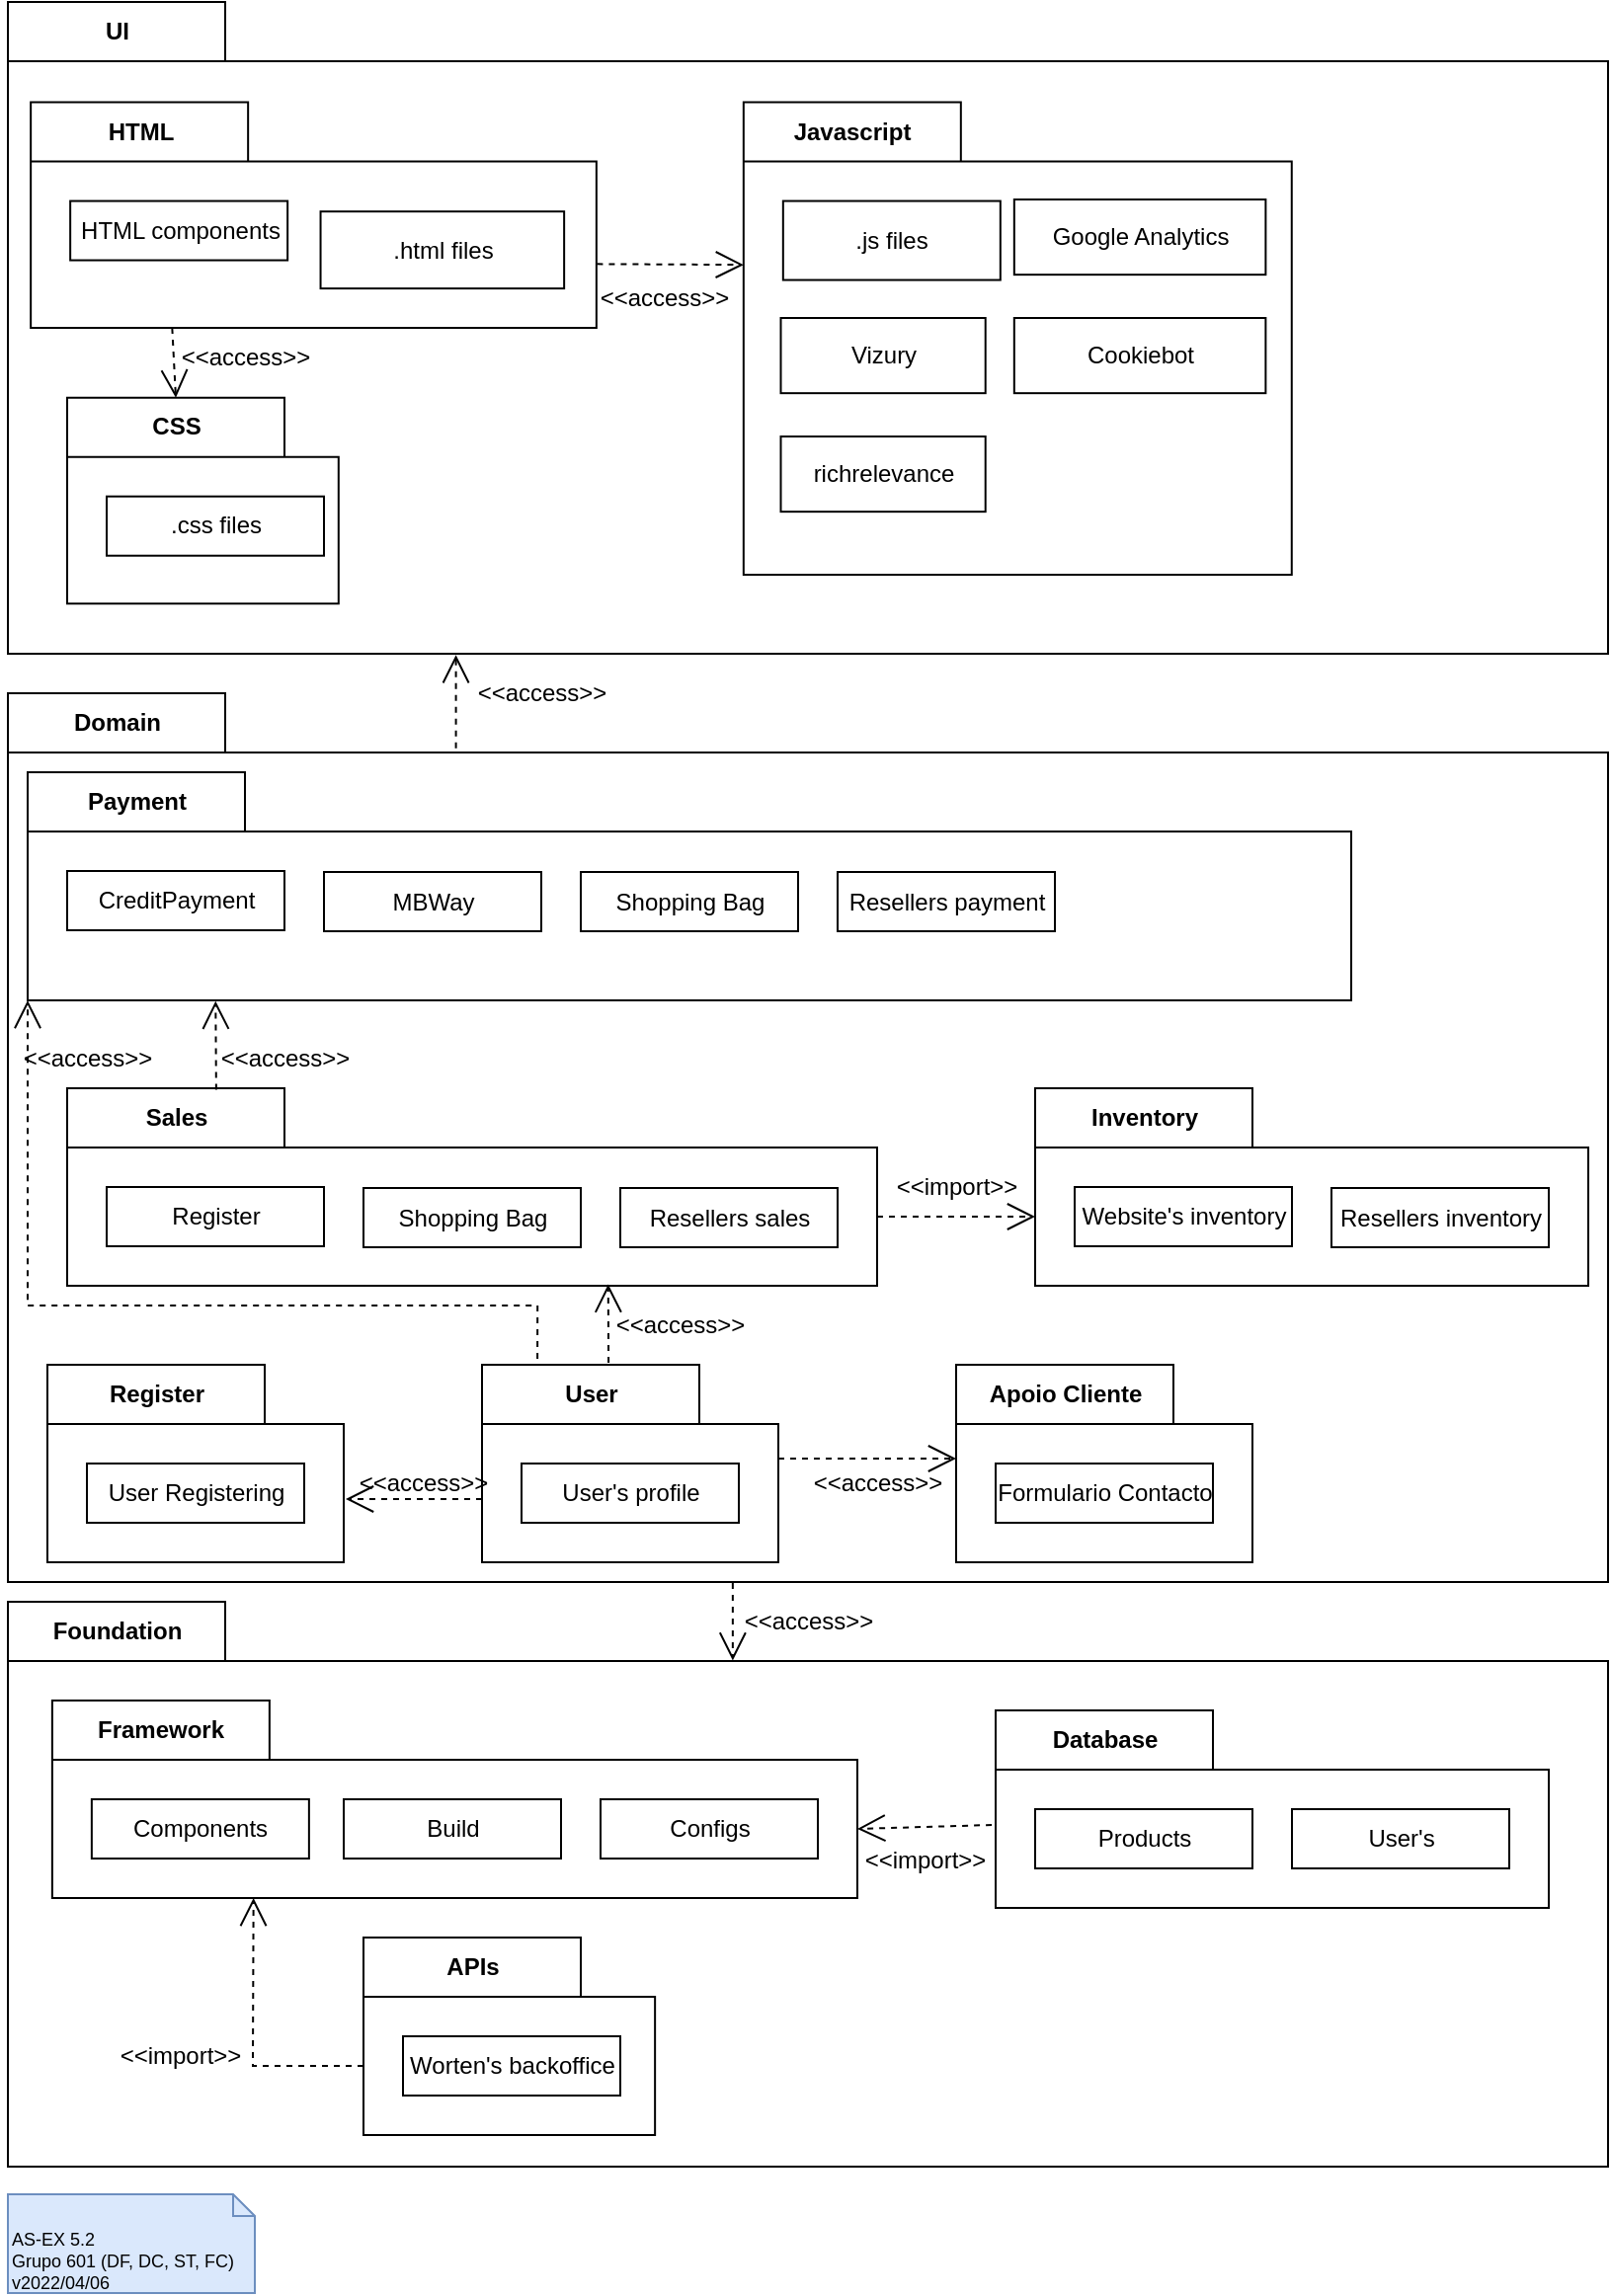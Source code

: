 <mxfile version="17.4.0" type="github" pages="3">
  <diagram id="y7Oyy0R1epnRKq8hhLL_" name="5.2">
    <mxGraphModel dx="1086" dy="1052" grid="1" gridSize="10" guides="1" tooltips="1" connect="1" arrows="1" fold="1" page="1" pageScale="1" pageWidth="827" pageHeight="1169" math="0" shadow="0">
      <root>
        <mxCell id="G1Z_-ongL-24nBXb7pVu-0" />
        <mxCell id="G1Z_-ongL-24nBXb7pVu-1" parent="G1Z_-ongL-24nBXb7pVu-0" />
        <mxCell id="12e7NdKhYUR4pJln6kyr-0" value="AS-EX 5.2&lt;br&gt;Grupo 601 (DF, DC, ST, FC)&lt;br&gt;v2022/04/06" style="shape=note2;boundedLbl=1;whiteSpace=wrap;html=1;size=11;verticalAlign=top;align=left;fontSize=9;fillColor=#dae8fc;strokeColor=#6c8ebf;" parent="G1Z_-ongL-24nBXb7pVu-1" vertex="1">
          <mxGeometry x="10" y="1240" width="125" height="50" as="geometry" />
        </mxCell>
        <mxCell id="12e7NdKhYUR4pJln6kyr-1" value="UI" style="shape=folder;fontStyle=1;tabWidth=110;tabHeight=30;tabPosition=left;html=1;boundedLbl=1;labelInHeader=1;container=1;collapsible=0;" parent="G1Z_-ongL-24nBXb7pVu-1" vertex="1">
          <mxGeometry x="10" y="130" width="810" height="330" as="geometry" />
        </mxCell>
        <mxCell id="12e7NdKhYUR4pJln6kyr-2" value="" style="html=1;strokeColor=none;resizeWidth=1;resizeHeight=1;fillColor=none;part=1;connectable=0;allowArrows=0;deletable=0;" parent="12e7NdKhYUR4pJln6kyr-1" vertex="1">
          <mxGeometry width="762.907" height="231" relative="1" as="geometry">
            <mxPoint y="30" as="offset" />
          </mxGeometry>
        </mxCell>
        <mxCell id="12e7NdKhYUR4pJln6kyr-3" value="HTML" style="shape=folder;fontStyle=1;tabWidth=110;tabHeight=30;tabPosition=left;html=1;boundedLbl=1;labelInHeader=1;container=1;collapsible=0;recursiveResize=0;" parent="12e7NdKhYUR4pJln6kyr-1" vertex="1">
          <mxGeometry x="11.573" y="50.773" width="286.358" height="114.227" as="geometry" />
        </mxCell>
        <mxCell id="12e7NdKhYUR4pJln6kyr-4" value="HTML components" style="html=1;" parent="12e7NdKhYUR4pJln6kyr-3" vertex="1">
          <mxGeometry width="110" height="30" relative="1" as="geometry">
            <mxPoint x="20" y="50" as="offset" />
          </mxGeometry>
        </mxCell>
        <mxCell id="12e7NdKhYUR4pJln6kyr-5" value=".html files" style="html=1;" parent="12e7NdKhYUR4pJln6kyr-3" vertex="1">
          <mxGeometry x="146.703" y="55.31" width="123.297" height="38.975" as="geometry" />
        </mxCell>
        <mxCell id="12e7NdKhYUR4pJln6kyr-6" value="CSS" style="shape=folder;fontStyle=1;tabWidth=110;tabHeight=30;tabPosition=left;html=1;boundedLbl=1;labelInHeader=1;container=1;collapsible=0;recursiveResize=0;" parent="12e7NdKhYUR4pJln6kyr-1" vertex="1">
          <mxGeometry x="30.003" y="200.357" width="137.393" height="104.256" as="geometry" />
        </mxCell>
        <mxCell id="12e7NdKhYUR4pJln6kyr-7" value=".css files" style="html=1;" parent="12e7NdKhYUR4pJln6kyr-6" vertex="1">
          <mxGeometry width="110" height="30" relative="1" as="geometry">
            <mxPoint x="20" y="50" as="offset" />
          </mxGeometry>
        </mxCell>
        <mxCell id="12e7NdKhYUR4pJln6kyr-8" value="Javascript" style="shape=folder;fontStyle=1;tabWidth=110;tabHeight=30;tabPosition=left;html=1;boundedLbl=1;labelInHeader=1;container=1;collapsible=0;recursiveResize=0;" parent="12e7NdKhYUR4pJln6kyr-1" vertex="1">
          <mxGeometry x="372.412" y="50.77" width="277.472" height="239.23" as="geometry" />
        </mxCell>
        <mxCell id="12e7NdKhYUR4pJln6kyr-9" value=".js files" style="html=1;" parent="12e7NdKhYUR4pJln6kyr-8" vertex="1">
          <mxGeometry width="110" height="40" relative="1" as="geometry">
            <mxPoint x="20" y="50" as="offset" />
          </mxGeometry>
        </mxCell>
        <mxCell id="12e7NdKhYUR4pJln6kyr-10" value="Google Analytics" style="html=1;" parent="12e7NdKhYUR4pJln6kyr-8" vertex="1">
          <mxGeometry x="136.996" y="49.232" width="127.286" height="38.077" as="geometry" />
        </mxCell>
        <mxCell id="12e7NdKhYUR4pJln6kyr-11" value="Cookiebot" style="html=1;" parent="12e7NdKhYUR4pJln6kyr-8" vertex="1">
          <mxGeometry x="136.994" y="109.233" width="127.286" height="38.077" as="geometry" />
        </mxCell>
        <mxCell id="12e7NdKhYUR4pJln6kyr-12" value="Vizury" style="html=1;" parent="12e7NdKhYUR4pJln6kyr-8" vertex="1">
          <mxGeometry x="18.837" y="109.23" width="103.605" height="38.08" as="geometry" />
        </mxCell>
        <mxCell id="12e7NdKhYUR4pJln6kyr-13" value="richrelevance" style="html=1;" parent="12e7NdKhYUR4pJln6kyr-8" vertex="1">
          <mxGeometry x="18.837" y="169.23" width="103.605" height="38.08" as="geometry" />
        </mxCell>
        <mxCell id="VgXWC7-pdj9S57fAyUjt-25" value="" style="endArrow=open;endSize=12;dashed=1;html=1;rounded=0;entryX=0;entryY=0;entryDx=0;entryDy=82.308;entryPerimeter=0;exitX=1.001;exitY=0.717;exitDx=0;exitDy=0;exitPerimeter=0;" parent="12e7NdKhYUR4pJln6kyr-1" source="12e7NdKhYUR4pJln6kyr-3" target="12e7NdKhYUR4pJln6kyr-8" edge="1">
          <mxGeometry width="160" relative="1" as="geometry">
            <mxPoint x="371.483" y="155.385" as="sourcePoint" />
            <mxPoint x="297" y="122.886" as="targetPoint" />
          </mxGeometry>
        </mxCell>
        <mxCell id="VgXWC7-pdj9S57fAyUjt-27" value="" style="endArrow=open;endSize=12;dashed=1;html=1;rounded=0;entryX=0;entryY=0;entryDx=55;entryDy=0;entryPerimeter=0;exitX=0.25;exitY=1;exitDx=0;exitDy=0;exitPerimeter=0;" parent="12e7NdKhYUR4pJln6kyr-1" source="12e7NdKhYUR4pJln6kyr-3" target="12e7NdKhYUR4pJln6kyr-6" edge="1">
          <mxGeometry width="160" relative="1" as="geometry">
            <mxPoint x="65.172" y="165" as="sourcePoint" />
            <mxPoint x="306.31" y="132.886" as="targetPoint" />
          </mxGeometry>
        </mxCell>
        <mxCell id="VgXWC7-pdj9S57fAyUjt-28" value="&amp;lt;&amp;lt;access&amp;gt;&amp;gt;" style="text;html=1;resizable=0;autosize=1;align=center;verticalAlign=middle;points=[];fillColor=none;strokeColor=none;rounded=0;" parent="12e7NdKhYUR4pJln6kyr-1" vertex="1">
          <mxGeometry x="292.411" y="140" width="80" height="20" as="geometry" />
        </mxCell>
        <mxCell id="VgXWC7-pdj9S57fAyUjt-29" value="&amp;lt;&amp;lt;access&amp;gt;&amp;gt;" style="text;html=1;resizable=0;autosize=1;align=center;verticalAlign=middle;points=[];fillColor=none;strokeColor=none;rounded=0;" parent="12e7NdKhYUR4pJln6kyr-1" vertex="1">
          <mxGeometry x="80.004" y="170" width="80" height="20" as="geometry" />
        </mxCell>
        <mxCell id="AoEv4_yFB3kPbLFw0zP2-10" value="Foundation" style="shape=folder;fontStyle=1;tabWidth=110;tabHeight=30;tabPosition=left;html=1;boundedLbl=1;labelInHeader=1;container=1;collapsible=0;recursiveResize=0;" parent="G1Z_-ongL-24nBXb7pVu-1" vertex="1">
          <mxGeometry x="10" y="940" width="810" height="286" as="geometry" />
        </mxCell>
        <mxCell id="AoEv4_yFB3kPbLFw0zP2-11" value="Framework" style="shape=folder;fontStyle=1;tabWidth=110;tabHeight=30;tabPosition=left;html=1;boundedLbl=1;labelInHeader=1;container=1;collapsible=0;recursiveResize=0;" parent="AoEv4_yFB3kPbLFw0zP2-10" vertex="1">
          <mxGeometry x="22.43" y="50" width="407.57" height="100" as="geometry" />
        </mxCell>
        <mxCell id="AoEv4_yFB3kPbLFw0zP2-12" value="Components" style="html=1;" parent="AoEv4_yFB3kPbLFw0zP2-11" vertex="1">
          <mxGeometry width="110" height="30" relative="1" as="geometry">
            <mxPoint x="20" y="50" as="offset" />
          </mxGeometry>
        </mxCell>
        <mxCell id="AoEv4_yFB3kPbLFw0zP2-13" value="Build" style="html=1;" parent="AoEv4_yFB3kPbLFw0zP2-11" vertex="1">
          <mxGeometry x="147.57" y="50" width="110" height="30" as="geometry" />
        </mxCell>
        <mxCell id="AoEv4_yFB3kPbLFw0zP2-14" value="Configs" style="html=1;" parent="AoEv4_yFB3kPbLFw0zP2-11" vertex="1">
          <mxGeometry x="277.57" y="50" width="110" height="30" as="geometry" />
        </mxCell>
        <mxCell id="AoEv4_yFB3kPbLFw0zP2-15" value="Database" style="shape=folder;fontStyle=1;tabWidth=110;tabHeight=30;tabPosition=left;html=1;boundedLbl=1;labelInHeader=1;container=1;collapsible=0;recursiveResize=0;" parent="AoEv4_yFB3kPbLFw0zP2-10" vertex="1">
          <mxGeometry x="500" y="55" width="280" height="100" as="geometry" />
        </mxCell>
        <mxCell id="AoEv4_yFB3kPbLFw0zP2-16" value="Products" style="html=1;" parent="AoEv4_yFB3kPbLFw0zP2-15" vertex="1">
          <mxGeometry width="110" height="30" relative="1" as="geometry">
            <mxPoint x="20" y="50" as="offset" />
          </mxGeometry>
        </mxCell>
        <mxCell id="AoEv4_yFB3kPbLFw0zP2-17" value="User&#39;s" style="html=1;" parent="AoEv4_yFB3kPbLFw0zP2-15" vertex="1">
          <mxGeometry x="150" y="50" width="110" height="30" as="geometry" />
        </mxCell>
        <mxCell id="AoEv4_yFB3kPbLFw0zP2-18" value="APIs" style="shape=folder;fontStyle=1;tabWidth=110;tabHeight=30;tabPosition=left;html=1;boundedLbl=1;labelInHeader=1;container=1;collapsible=0;recursiveResize=0;" parent="AoEv4_yFB3kPbLFw0zP2-10" vertex="1">
          <mxGeometry x="180" y="170" width="147.57" height="100" as="geometry" />
        </mxCell>
        <mxCell id="AoEv4_yFB3kPbLFw0zP2-19" value="Worten&#39;s backoffice" style="html=1;" parent="AoEv4_yFB3kPbLFw0zP2-18" vertex="1">
          <mxGeometry width="110" height="30" relative="1" as="geometry">
            <mxPoint x="20" y="50" as="offset" />
          </mxGeometry>
        </mxCell>
        <mxCell id="VgXWC7-pdj9S57fAyUjt-48" value="" style="endArrow=open;endSize=12;dashed=1;html=1;rounded=0;entryX=0;entryY=0;entryDx=407.57;entryDy=65;entryPerimeter=0;exitX=-0.007;exitY=0.58;exitDx=0;exitDy=0;exitPerimeter=0;" parent="AoEv4_yFB3kPbLFw0zP2-10" source="AoEv4_yFB3kPbLFw0zP2-15" target="AoEv4_yFB3kPbLFw0zP2-11" edge="1">
          <mxGeometry width="160" relative="1" as="geometry">
            <mxPoint x="490" y="115" as="sourcePoint" />
            <mxPoint x="438.799" y="177.17" as="targetPoint" />
          </mxGeometry>
        </mxCell>
        <mxCell id="VgXWC7-pdj9S57fAyUjt-49" value="&amp;lt;&amp;lt;import&amp;gt;&amp;gt;" style="text;html=1;resizable=0;autosize=1;align=center;verticalAlign=middle;points=[];fillColor=none;strokeColor=none;rounded=0;" parent="AoEv4_yFB3kPbLFw0zP2-10" vertex="1">
          <mxGeometry x="424" y="121" width="80" height="20" as="geometry" />
        </mxCell>
        <mxCell id="VgXWC7-pdj9S57fAyUjt-51" value="" style="endArrow=open;endSize=12;dashed=1;html=1;rounded=0;entryX=0.25;entryY=1;entryDx=0;entryDy=0;entryPerimeter=0;exitX=0;exitY=0;exitDx=0;exitDy=65;exitPerimeter=0;" parent="AoEv4_yFB3kPbLFw0zP2-10" source="AoEv4_yFB3kPbLFw0zP2-18" target="AoEv4_yFB3kPbLFw0zP2-11" edge="1">
          <mxGeometry width="160" relative="1" as="geometry">
            <mxPoint x="270" y="350" as="sourcePoint" />
            <mxPoint x="271.31" y="436.19" as="targetPoint" />
            <Array as="points">
              <mxPoint x="124" y="235" />
            </Array>
          </mxGeometry>
        </mxCell>
        <mxCell id="VgXWC7-pdj9S57fAyUjt-50" value="&amp;lt;&amp;lt;import&amp;gt;&amp;gt;" style="text;html=1;resizable=0;autosize=1;align=center;verticalAlign=middle;points=[];fillColor=none;strokeColor=none;rounded=0;" parent="AoEv4_yFB3kPbLFw0zP2-10" vertex="1">
          <mxGeometry x="47" y="220" width="80" height="20" as="geometry" />
        </mxCell>
        <mxCell id="VgXWC7-pdj9S57fAyUjt-0" value="Domain" style="shape=folder;fontStyle=1;tabWidth=110;tabHeight=30;tabPosition=left;html=1;boundedLbl=1;labelInHeader=1;container=1;collapsible=0;recursiveResize=0;" parent="G1Z_-ongL-24nBXb7pVu-1" vertex="1">
          <mxGeometry x="10" y="480" width="810" height="450" as="geometry" />
        </mxCell>
        <mxCell id="VgXWC7-pdj9S57fAyUjt-5" value="Payment" style="shape=folder;fontStyle=1;tabWidth=110;tabHeight=30;tabPosition=left;html=1;boundedLbl=1;labelInHeader=1;container=1;collapsible=0;recursiveResize=0;" parent="VgXWC7-pdj9S57fAyUjt-0" vertex="1">
          <mxGeometry x="10" y="40" width="670" height="115.5" as="geometry" />
        </mxCell>
        <mxCell id="VgXWC7-pdj9S57fAyUjt-6" value="CreditPayment" style="html=1;" parent="VgXWC7-pdj9S57fAyUjt-5" vertex="1">
          <mxGeometry width="110" height="30" relative="1" as="geometry">
            <mxPoint x="20" y="50" as="offset" />
          </mxGeometry>
        </mxCell>
        <mxCell id="VgXWC7-pdj9S57fAyUjt-7" value="MBWay" style="html=1;" parent="VgXWC7-pdj9S57fAyUjt-5" vertex="1">
          <mxGeometry x="150" y="50.5" width="110" height="30" as="geometry" />
        </mxCell>
        <mxCell id="VgXWC7-pdj9S57fAyUjt-8" value="Shopping Bag" style="html=1;" parent="VgXWC7-pdj9S57fAyUjt-5" vertex="1">
          <mxGeometry x="280" y="50.5" width="110" height="30" as="geometry" />
        </mxCell>
        <mxCell id="VgXWC7-pdj9S57fAyUjt-9" value="Resellers payment" style="html=1;" parent="VgXWC7-pdj9S57fAyUjt-5" vertex="1">
          <mxGeometry x="410" y="50.5" width="110" height="30" as="geometry" />
        </mxCell>
        <mxCell id="VgXWC7-pdj9S57fAyUjt-10" value="Inventory" style="shape=folder;fontStyle=1;tabWidth=110;tabHeight=30;tabPosition=left;html=1;boundedLbl=1;labelInHeader=1;container=1;collapsible=0;recursiveResize=0;" parent="VgXWC7-pdj9S57fAyUjt-0" vertex="1">
          <mxGeometry x="520" y="200" width="280" height="100" as="geometry" />
        </mxCell>
        <mxCell id="VgXWC7-pdj9S57fAyUjt-11" value="Website&#39;s inventory" style="html=1;" parent="VgXWC7-pdj9S57fAyUjt-10" vertex="1">
          <mxGeometry width="110" height="30" relative="1" as="geometry">
            <mxPoint x="20" y="50" as="offset" />
          </mxGeometry>
        </mxCell>
        <mxCell id="VgXWC7-pdj9S57fAyUjt-12" value="Resellers inventory" style="html=1;" parent="VgXWC7-pdj9S57fAyUjt-10" vertex="1">
          <mxGeometry x="150" y="50.5" width="110" height="30" as="geometry" />
        </mxCell>
        <mxCell id="VgXWC7-pdj9S57fAyUjt-13" value="Register" style="shape=folder;fontStyle=1;tabWidth=110;tabHeight=30;tabPosition=left;html=1;boundedLbl=1;labelInHeader=1;container=1;collapsible=0;recursiveResize=0;" parent="VgXWC7-pdj9S57fAyUjt-0" vertex="1">
          <mxGeometry x="20" y="340" width="150" height="100" as="geometry" />
        </mxCell>
        <mxCell id="VgXWC7-pdj9S57fAyUjt-14" value="User Registering" style="html=1;" parent="VgXWC7-pdj9S57fAyUjt-13" vertex="1">
          <mxGeometry width="110" height="30" relative="1" as="geometry">
            <mxPoint x="20" y="50" as="offset" />
          </mxGeometry>
        </mxCell>
        <mxCell id="VgXWC7-pdj9S57fAyUjt-15" value="User" style="shape=folder;fontStyle=1;tabWidth=110;tabHeight=30;tabPosition=left;html=1;boundedLbl=1;labelInHeader=1;container=1;collapsible=0;recursiveResize=0;" parent="VgXWC7-pdj9S57fAyUjt-0" vertex="1">
          <mxGeometry x="240" y="340" width="150" height="100" as="geometry" />
        </mxCell>
        <mxCell id="VgXWC7-pdj9S57fAyUjt-16" value="User&#39;s profile" style="html=1;" parent="VgXWC7-pdj9S57fAyUjt-15" vertex="1">
          <mxGeometry width="110" height="30" relative="1" as="geometry">
            <mxPoint x="20" y="50" as="offset" />
          </mxGeometry>
        </mxCell>
        <mxCell id="VgXWC7-pdj9S57fAyUjt-17" value="Apoio Cliente" style="shape=folder;fontStyle=1;tabWidth=110;tabHeight=30;tabPosition=left;html=1;boundedLbl=1;labelInHeader=1;container=1;collapsible=0;recursiveResize=0;" parent="VgXWC7-pdj9S57fAyUjt-0" vertex="1">
          <mxGeometry x="480" y="340" width="150" height="100" as="geometry" />
        </mxCell>
        <mxCell id="VgXWC7-pdj9S57fAyUjt-18" value="Formulario Contacto" style="html=1;" parent="VgXWC7-pdj9S57fAyUjt-17" vertex="1">
          <mxGeometry width="110" height="30" relative="1" as="geometry">
            <mxPoint x="20" y="50" as="offset" />
          </mxGeometry>
        </mxCell>
        <mxCell id="VgXWC7-pdj9S57fAyUjt-1" value="Sales" style="shape=folder;fontStyle=1;tabWidth=110;tabHeight=30;tabPosition=left;html=1;boundedLbl=1;labelInHeader=1;container=1;collapsible=0;recursiveResize=0;" parent="VgXWC7-pdj9S57fAyUjt-0" vertex="1">
          <mxGeometry x="30" y="200" width="410" height="100" as="geometry" />
        </mxCell>
        <mxCell id="VgXWC7-pdj9S57fAyUjt-2" value="Register" style="html=1;" parent="VgXWC7-pdj9S57fAyUjt-1" vertex="1">
          <mxGeometry width="110" height="30" relative="1" as="geometry">
            <mxPoint x="20" y="50" as="offset" />
          </mxGeometry>
        </mxCell>
        <mxCell id="VgXWC7-pdj9S57fAyUjt-3" value="Shopping Bag" style="html=1;" parent="VgXWC7-pdj9S57fAyUjt-1" vertex="1">
          <mxGeometry x="150" y="50.5" width="110" height="30" as="geometry" />
        </mxCell>
        <mxCell id="VgXWC7-pdj9S57fAyUjt-4" value="Resellers sales" style="html=1;" parent="VgXWC7-pdj9S57fAyUjt-1" vertex="1">
          <mxGeometry x="280" y="50.5" width="110" height="30" as="geometry" />
        </mxCell>
        <mxCell id="VgXWC7-pdj9S57fAyUjt-31" value="" style="endArrow=open;endSize=12;dashed=1;html=1;rounded=0;exitX=0.184;exitY=0.007;exitDx=0;exitDy=0;exitPerimeter=0;entryX=0.142;entryY=1.003;entryDx=0;entryDy=0;entryPerimeter=0;" parent="VgXWC7-pdj9S57fAyUjt-0" source="VgXWC7-pdj9S57fAyUjt-1" edge="1" target="VgXWC7-pdj9S57fAyUjt-5">
          <mxGeometry width="160" relative="1" as="geometry">
            <mxPoint x="125.91" y="159.005" as="sourcePoint" />
            <mxPoint x="125" y="160" as="targetPoint" />
          </mxGeometry>
        </mxCell>
        <mxCell id="VgXWC7-pdj9S57fAyUjt-33" value="" style="endArrow=open;endSize=12;dashed=1;html=1;rounded=0;entryX=0.668;entryY=0.993;entryDx=0;entryDy=0;entryPerimeter=0;exitX=0.427;exitY=-0.01;exitDx=0;exitDy=0;exitPerimeter=0;" parent="VgXWC7-pdj9S57fAyUjt-0" source="VgXWC7-pdj9S57fAyUjt-15" target="VgXWC7-pdj9S57fAyUjt-1" edge="1">
          <mxGeometry width="160" relative="1" as="geometry">
            <mxPoint x="460" y="500" as="sourcePoint" />
            <mxPoint x="461.22" y="634.96" as="targetPoint" />
          </mxGeometry>
        </mxCell>
        <mxCell id="VgXWC7-pdj9S57fAyUjt-34" value="" style="endArrow=open;endSize=12;dashed=1;html=1;rounded=0;entryX=0;entryY=0;entryDx=150;entryDy=65;entryPerimeter=0;exitX=0;exitY=0;exitDx=0;exitDy=65;exitPerimeter=0;" parent="VgXWC7-pdj9S57fAyUjt-0" edge="1">
          <mxGeometry width="160" relative="1" as="geometry">
            <mxPoint x="240" y="408" as="sourcePoint" />
            <mxPoint x="171" y="408" as="targetPoint" />
          </mxGeometry>
        </mxCell>
        <mxCell id="VgXWC7-pdj9S57fAyUjt-35" value="" style="endArrow=open;endSize=12;dashed=1;html=1;rounded=0;entryX=0;entryY=0;entryDx=0;entryDy=47.5;entryPerimeter=0;exitX=0;exitY=0;exitDx=150;exitDy=47.5;exitPerimeter=0;" parent="VgXWC7-pdj9S57fAyUjt-0" source="VgXWC7-pdj9S57fAyUjt-15" target="VgXWC7-pdj9S57fAyUjt-17" edge="1">
          <mxGeometry width="160" relative="1" as="geometry">
            <mxPoint x="524.39" y="182.52" as="sourcePoint" />
            <mxPoint x="525.61" y="317.48" as="targetPoint" />
          </mxGeometry>
        </mxCell>
        <mxCell id="VgXWC7-pdj9S57fAyUjt-37" value="" style="endArrow=open;endSize=12;dashed=1;html=1;rounded=0;entryX=0;entryY=0;entryDx=0;entryDy=65;entryPerimeter=0;exitX=0;exitY=0;exitDx=410;exitDy=65;exitPerimeter=0;" parent="VgXWC7-pdj9S57fAyUjt-0" source="VgXWC7-pdj9S57fAyUjt-1" target="VgXWC7-pdj9S57fAyUjt-10" edge="1">
          <mxGeometry width="160" relative="1" as="geometry">
            <mxPoint x="277.5" y="-57" as="sourcePoint" />
            <mxPoint x="278.72" y="77.96" as="targetPoint" />
          </mxGeometry>
        </mxCell>
        <mxCell id="VgXWC7-pdj9S57fAyUjt-38" value="" style="endArrow=open;endSize=12;dashed=1;html=1;rounded=0;entryX=0;entryY=0;entryDx=0;entryDy=115.5;entryPerimeter=0;exitX=0.187;exitY=-0.03;exitDx=0;exitDy=0;exitPerimeter=0;edgeStyle=orthogonalEdgeStyle;" parent="VgXWC7-pdj9S57fAyUjt-0" source="VgXWC7-pdj9S57fAyUjt-15" target="VgXWC7-pdj9S57fAyUjt-5" edge="1">
          <mxGeometry width="160" relative="1" as="geometry">
            <mxPoint x="470" y="-10" as="sourcePoint" />
            <mxPoint x="471.22" y="124.96" as="targetPoint" />
            <Array as="points">
              <mxPoint x="268" y="310" />
              <mxPoint x="10" y="310" />
            </Array>
          </mxGeometry>
        </mxCell>
        <mxCell id="VgXWC7-pdj9S57fAyUjt-39" value="&amp;lt;&amp;lt;import&amp;gt;&amp;gt;" style="text;html=1;resizable=0;autosize=1;align=center;verticalAlign=middle;points=[];fillColor=none;strokeColor=none;rounded=0;" parent="VgXWC7-pdj9S57fAyUjt-0" vertex="1">
          <mxGeometry x="440" y="240" width="80" height="20" as="geometry" />
        </mxCell>
        <mxCell id="VgXWC7-pdj9S57fAyUjt-40" value="&amp;lt;&amp;lt;access&amp;gt;&amp;gt;" style="text;html=1;resizable=0;autosize=1;align=center;verticalAlign=middle;points=[];fillColor=none;strokeColor=none;rounded=0;" parent="VgXWC7-pdj9S57fAyUjt-0" vertex="1">
          <mxGeometry x="100" y="175" width="80" height="20" as="geometry" />
        </mxCell>
        <mxCell id="VgXWC7-pdj9S57fAyUjt-41" value="&amp;lt;&amp;lt;access&amp;gt;&amp;gt;" style="text;html=1;resizable=0;autosize=1;align=center;verticalAlign=middle;points=[];fillColor=none;strokeColor=none;rounded=0;" parent="VgXWC7-pdj9S57fAyUjt-0" vertex="1">
          <mxGeometry y="175" width="80" height="20" as="geometry" />
        </mxCell>
        <mxCell id="VgXWC7-pdj9S57fAyUjt-42" value="&amp;lt;&amp;lt;access&amp;gt;&amp;gt;" style="text;html=1;resizable=0;autosize=1;align=center;verticalAlign=middle;points=[];fillColor=none;strokeColor=none;rounded=0;" parent="VgXWC7-pdj9S57fAyUjt-0" vertex="1">
          <mxGeometry x="400" y="390" width="80" height="20" as="geometry" />
        </mxCell>
        <mxCell id="VgXWC7-pdj9S57fAyUjt-43" value="&amp;lt;&amp;lt;access&amp;gt;&amp;gt;" style="text;html=1;resizable=0;autosize=1;align=center;verticalAlign=middle;points=[];fillColor=none;strokeColor=none;rounded=0;" parent="VgXWC7-pdj9S57fAyUjt-0" vertex="1">
          <mxGeometry x="170" y="390" width="80" height="20" as="geometry" />
        </mxCell>
        <mxCell id="VgXWC7-pdj9S57fAyUjt-44" value="&amp;lt;&amp;lt;access&amp;gt;&amp;gt;" style="text;html=1;resizable=0;autosize=1;align=center;verticalAlign=middle;points=[];fillColor=none;strokeColor=none;rounded=0;" parent="VgXWC7-pdj9S57fAyUjt-0" vertex="1">
          <mxGeometry x="300" y="310" width="80" height="20" as="geometry" />
        </mxCell>
        <mxCell id="VgXWC7-pdj9S57fAyUjt-45" value="&amp;lt;&amp;lt;access&amp;gt;&amp;gt;" style="text;html=1;resizable=0;autosize=1;align=center;verticalAlign=middle;points=[];fillColor=none;strokeColor=none;rounded=0;" parent="VgXWC7-pdj9S57fAyUjt-0" vertex="1">
          <mxGeometry x="230" y="-10" width="80" height="20" as="geometry" />
        </mxCell>
        <mxCell id="VgXWC7-pdj9S57fAyUjt-30" value="" style="endArrow=open;endSize=12;dashed=1;html=1;rounded=0;entryX=0.28;entryY=1.002;entryDx=0;entryDy=0;entryPerimeter=0;exitX=0.28;exitY=0.062;exitDx=0;exitDy=0;exitPerimeter=0;" parent="G1Z_-ongL-24nBXb7pVu-1" source="VgXWC7-pdj9S57fAyUjt-0" target="12e7NdKhYUR4pJln6kyr-1" edge="1">
          <mxGeometry width="160" relative="1" as="geometry">
            <mxPoint x="227.5" y="443" as="sourcePoint" />
            <mxPoint x="228.72" y="577.96" as="targetPoint" />
          </mxGeometry>
        </mxCell>
        <mxCell id="VgXWC7-pdj9S57fAyUjt-47" value="" style="endArrow=open;endSize=12;dashed=1;html=1;rounded=0;exitX=0.453;exitY=1.001;exitDx=0;exitDy=0;exitPerimeter=0;entryX=0.453;entryY=0.104;entryDx=0;entryDy=0;entryPerimeter=0;" parent="G1Z_-ongL-24nBXb7pVu-1" source="VgXWC7-pdj9S57fAyUjt-0" target="AoEv4_yFB3kPbLFw0zP2-10" edge="1">
          <mxGeometry width="160" relative="1" as="geometry">
            <mxPoint x="811.2" y="1248.83" as="sourcePoint" />
            <mxPoint x="400" y="1030" as="targetPoint" />
          </mxGeometry>
        </mxCell>
        <mxCell id="VgXWC7-pdj9S57fAyUjt-46" value="&amp;lt;&amp;lt;access&amp;gt;&amp;gt;" style="text;html=1;resizable=0;autosize=1;align=center;verticalAlign=middle;points=[];fillColor=none;strokeColor=none;rounded=0;" parent="G1Z_-ongL-24nBXb7pVu-1" vertex="1">
          <mxGeometry x="375" y="940" width="80" height="20" as="geometry" />
        </mxCell>
      </root>
    </mxGraphModel>
  </diagram>
  <diagram id="G5YTMnqNuCgrJsJMYZpy" name="5.3a">
    <mxGraphModel dx="1009" dy="977" grid="1" gridSize="10" guides="1" tooltips="1" connect="1" arrows="1" fold="1" page="1" pageScale="1" pageWidth="827" pageHeight="1169" math="0" shadow="0">
      <root>
        <mxCell id="0" />
        <mxCell id="1" parent="0" />
        <mxCell id="Dbsa_Fb1JdHvtEZcZaYi-17" value="Chat Bot" style="shape=module;align=left;spacingLeft=20;align=center;verticalAlign=top;" parent="1" vertex="1">
          <mxGeometry x="80" y="330" width="601" height="330" as="geometry" />
        </mxCell>
        <mxCell id="UELkaroANvA7ppI7aCa5-1" value="AS-EX 5.3a&lt;br&gt;Grupo 601 (DF, DC, ST, FC)&lt;br&gt;v2022/04/06" style="shape=note2;boundedLbl=1;whiteSpace=wrap;html=1;size=11;verticalAlign=top;align=left;fontSize=9;fillColor=#dae8fc;strokeColor=#6c8ebf;" parent="1" vertex="1">
          <mxGeometry x="90" y="870" width="125" height="50" as="geometry" />
        </mxCell>
        <mxCell id="G4uTPBN9B1bp6mXsDa_s-3" style="edgeStyle=orthogonalEdgeStyle;rounded=0;orthogonalLoop=1;jettySize=auto;html=1;exitX=0.5;exitY=0;exitDx=0;exitDy=0;endArrow=none;endFill=0;" parent="1" source="zjhK3dmwDyuoa3nDk_kx-5" target="G4uTPBN9B1bp6mXsDa_s-1" edge="1">
          <mxGeometry relative="1" as="geometry" />
        </mxCell>
        <mxCell id="TA7NmAq-p_a1P2Is9fuW-11" style="edgeStyle=orthogonalEdgeStyle;rounded=0;orthogonalLoop=1;jettySize=auto;html=1;exitX=0.5;exitY=1;exitDx=0;exitDy=0;endArrow=none;endFill=0;entryX=0;entryY=0.5;entryDx=0;entryDy=0;entryPerimeter=0;" parent="1" source="zjhK3dmwDyuoa3nDk_kx-7" target="TA7NmAq-p_a1P2Is9fuW-7" edge="1">
          <mxGeometry relative="1" as="geometry" />
        </mxCell>
        <mxCell id="Dbsa_Fb1JdHvtEZcZaYi-20" style="edgeStyle=orthogonalEdgeStyle;rounded=0;orthogonalLoop=1;jettySize=auto;html=1;exitX=0;exitY=0.5;exitDx=0;exitDy=0;entryX=1;entryY=0.5;entryDx=0;entryDy=0;endArrow=none;endFill=0;startArrow=none;exitPerimeter=0;" parent="1" source="TA7NmAq-p_a1P2Is9fuW-1" target="zjhK3dmwDyuoa3nDk_kx-19" edge="1">
          <mxGeometry relative="1" as="geometry" />
        </mxCell>
        <mxCell id="Dbsa_Fb1JdHvtEZcZaYi-16" value="" style="edgeStyle=orthogonalEdgeStyle;rounded=0;orthogonalLoop=1;jettySize=auto;html=1;dashed=1;endArrow=open;endFill=0;exitX=0.5;exitY=0.5;exitDx=0;exitDy=0;exitPerimeter=0;entryX=0.5;entryY=0;entryDx=0;entryDy=0;" parent="1" source="Dbsa_Fb1JdHvtEZcZaYi-15" target="zjhK3dmwDyuoa3nDk_kx-3" edge="1">
          <mxGeometry relative="1" as="geometry">
            <Array as="points">
              <mxPoint x="201" y="80" />
              <mxPoint x="201" y="140" />
              <mxPoint x="200" y="140" />
            </Array>
          </mxGeometry>
        </mxCell>
        <mxCell id="Dbsa_Fb1JdHvtEZcZaYi-15" value="USERS" style="shape=umlActor;verticalLabelPosition=bottom;verticalAlign=top;html=1;" parent="1" vertex="1">
          <mxGeometry x="141" y="40" width="40" height="70" as="geometry" />
        </mxCell>
        <mxCell id="Dbsa_Fb1JdHvtEZcZaYi-27" style="edgeStyle=orthogonalEdgeStyle;rounded=0;orthogonalLoop=1;jettySize=auto;html=1;exitX=1;exitY=0.5;exitDx=0;exitDy=0;exitPerimeter=0;entryX=0.5;entryY=1;entryDx=0;entryDy=0;endArrow=none;endFill=0;" parent="1" source="Dbsa_Fb1JdHvtEZcZaYi-25" target="zjhK3dmwDyuoa3nDk_kx-3" edge="1">
          <mxGeometry relative="1" as="geometry" />
        </mxCell>
        <mxCell id="Dbsa_Fb1JdHvtEZcZaYi-25" value="" style="shape=providedRequiredInterface;html=1;verticalLabelPosition=bottom;sketch=0;rotation=-90;" parent="1" vertex="1">
          <mxGeometry x="185" y="275" width="30" height="30" as="geometry" />
        </mxCell>
        <mxCell id="G4uTPBN9B1bp6mXsDa_s-4" style="edgeStyle=orthogonalEdgeStyle;rounded=0;orthogonalLoop=1;jettySize=auto;html=1;exitX=0.5;exitY=0;exitDx=0;exitDy=0;entryX=0;entryY=0.5;entryDx=0;entryDy=0;entryPerimeter=0;endArrow=none;endFill=0;" parent="1" source="G4uTPBN9B1bp6mXsDa_s-1" target="Dbsa_Fb1JdHvtEZcZaYi-25" edge="1">
          <mxGeometry relative="1" as="geometry" />
        </mxCell>
        <mxCell id="G4uTPBN9B1bp6mXsDa_s-1" value="" style="rounded=0;whiteSpace=wrap;html=1;" parent="1" vertex="1">
          <mxGeometry x="190" y="320" width="20" height="20" as="geometry" />
        </mxCell>
        <mxCell id="G4uTPBN9B1bp6mXsDa_s-7" value="" style="rounded=0;whiteSpace=wrap;html=1;rotation=90;" parent="1" vertex="1">
          <mxGeometry x="641" y="650" width="20" height="20" as="geometry" />
        </mxCell>
        <mxCell id="G4uTPBN9B1bp6mXsDa_s-8" value="" style="edgeStyle=orthogonalEdgeStyle;rounded=0;orthogonalLoop=1;jettySize=auto;html=1;exitX=1;exitY=0.25;exitDx=0;exitDy=0;entryX=0;entryY=0.5;entryDx=0;entryDy=0;endArrow=none;endFill=0;" parent="1" source="zjhK3dmwDyuoa3nDk_kx-13" target="G4uTPBN9B1bp6mXsDa_s-7" edge="1">
          <mxGeometry relative="1" as="geometry">
            <mxPoint x="581" y="665" as="sourcePoint" />
            <mxPoint x="841" y="685" as="targetPoint" />
            <Array as="points">
              <mxPoint x="521" y="580" />
              <mxPoint x="521" y="580" />
            </Array>
          </mxGeometry>
        </mxCell>
        <mxCell id="zjhK3dmwDyuoa3nDk_kx-16" style="edgeStyle=orthogonalEdgeStyle;rounded=0;orthogonalLoop=1;jettySize=auto;html=1;exitX=1;exitY=0.5;exitDx=0;exitDy=0;entryX=1;entryY=0.5;entryDx=0;entryDy=0;entryPerimeter=0;endArrow=none;endFill=0;" edge="1" parent="1" source="G4uTPBN9B1bp6mXsDa_s-9" target="TA7NmAq-p_a1P2Is9fuW-5">
          <mxGeometry relative="1" as="geometry">
            <Array as="points">
              <mxPoint x="611" y="710" />
            </Array>
          </mxGeometry>
        </mxCell>
        <mxCell id="G4uTPBN9B1bp6mXsDa_s-9" value="" style="rounded=0;whiteSpace=wrap;html=1;rotation=90;" parent="1" vertex="1">
          <mxGeometry x="601" y="650" width="20" height="20" as="geometry" />
        </mxCell>
        <mxCell id="TA7NmAq-p_a1P2Is9fuW-4" style="edgeStyle=orthogonalEdgeStyle;rounded=0;orthogonalLoop=1;jettySize=auto;html=1;exitX=1;exitY=0.5;exitDx=0;exitDy=0;exitPerimeter=0;entryX=1;entryY=0.5;entryDx=0;entryDy=0;endArrow=none;endFill=0;" parent="1" source="TA7NmAq-p_a1P2Is9fuW-1" target="G4uTPBN9B1bp6mXsDa_s-7" edge="1">
          <mxGeometry relative="1" as="geometry" />
        </mxCell>
        <mxCell id="TA7NmAq-p_a1P2Is9fuW-1" value="" style="shape=providedRequiredInterface;html=1;verticalLabelPosition=bottom;sketch=0;rotation=-180;flipH=1;" parent="1" vertex="1">
          <mxGeometry x="495" y="795" width="30" height="30" as="geometry" />
        </mxCell>
        <mxCell id="TA7NmAq-p_a1P2Is9fuW-6" style="edgeStyle=orthogonalEdgeStyle;rounded=0;orthogonalLoop=1;jettySize=auto;html=1;exitX=0;exitY=0.5;exitDx=0;exitDy=0;exitPerimeter=0;entryX=1;entryY=0.5;entryDx=0;entryDy=0;endArrow=none;endFill=0;" parent="1" source="TA7NmAq-p_a1P2Is9fuW-5" target="zjhK3dmwDyuoa3nDk_kx-17" edge="1">
          <mxGeometry relative="1" as="geometry">
            <Array as="points">
              <mxPoint x="461" y="710" />
              <mxPoint x="461" y="710" />
            </Array>
          </mxGeometry>
        </mxCell>
        <mxCell id="TA7NmAq-p_a1P2Is9fuW-5" value="" style="shape=providedRequiredInterface;html=1;verticalLabelPosition=bottom;sketch=0;rotation=-180;flipH=1;" parent="1" vertex="1">
          <mxGeometry x="495" y="695" width="30" height="30" as="geometry" />
        </mxCell>
        <mxCell id="TA7NmAq-p_a1P2Is9fuW-12" style="edgeStyle=orthogonalEdgeStyle;rounded=0;orthogonalLoop=1;jettySize=auto;html=1;exitX=1;exitY=0.5;exitDx=0;exitDy=0;exitPerimeter=0;endArrow=none;endFill=0;entryX=0.75;entryY=0;entryDx=0;entryDy=0;" parent="1" source="TA7NmAq-p_a1P2Is9fuW-7" target="zjhK3dmwDyuoa3nDk_kx-11" edge="1">
          <mxGeometry relative="1" as="geometry" />
        </mxCell>
        <mxCell id="TA7NmAq-p_a1P2Is9fuW-7" value="" style="shape=providedRequiredInterface;html=1;verticalLabelPosition=bottom;sketch=0;rotation=-180;" parent="1" vertex="1">
          <mxGeometry x="325.5" y="480" width="30" height="30" as="geometry" />
        </mxCell>
        <mxCell id="7b9g7WU66VAUXIMc8pyj-1" value="conversation handler" style="text;html=1;resizable=0;autosize=1;align=center;verticalAlign=middle;points=[];fillColor=none;strokeColor=none;rounded=0;" parent="1" vertex="1">
          <mxGeometry x="215" y="280" width="130" height="20" as="geometry" />
        </mxCell>
        <mxCell id="7b9g7WU66VAUXIMc8pyj-2" value="Ideas" style="text;html=1;resizable=0;autosize=1;align=center;verticalAlign=middle;points=[];fillColor=none;strokeColor=none;rounded=0;" parent="1" vertex="1">
          <mxGeometry x="490" y="775" width="40" height="20" as="geometry" />
        </mxCell>
        <mxCell id="7b9g7WU66VAUXIMc8pyj-3" value="Information" style="text;html=1;resizable=0;autosize=1;align=center;verticalAlign=middle;points=[];fillColor=none;strokeColor=none;rounded=0;" parent="1" vertex="1">
          <mxGeometry x="470" y="730" width="80" height="20" as="geometry" />
        </mxCell>
        <mxCell id="zjhK3dmwDyuoa3nDk_kx-3" value="«component»&lt;br&gt;&lt;b&gt;Front End Client&lt;/b&gt;" style="html=1;dropTarget=0;" vertex="1" parent="1">
          <mxGeometry x="110" y="170" width="180" height="80" as="geometry" />
        </mxCell>
        <mxCell id="zjhK3dmwDyuoa3nDk_kx-4" value="" style="shape=module;jettyWidth=8;jettyHeight=4;" vertex="1" parent="zjhK3dmwDyuoa3nDk_kx-3">
          <mxGeometry x="1" width="20" height="20" relative="1" as="geometry">
            <mxPoint x="-27" y="7" as="offset" />
          </mxGeometry>
        </mxCell>
        <mxCell id="zjhK3dmwDyuoa3nDk_kx-5" value="«component»&lt;br&gt;&lt;b&gt;Conversion Manager&lt;/b&gt;" style="html=1;dropTarget=0;" vertex="1" parent="1">
          <mxGeometry x="110" y="360" width="180" height="80" as="geometry" />
        </mxCell>
        <mxCell id="zjhK3dmwDyuoa3nDk_kx-6" value="" style="shape=module;jettyWidth=8;jettyHeight=4;" vertex="1" parent="zjhK3dmwDyuoa3nDk_kx-5">
          <mxGeometry x="1" width="20" height="20" relative="1" as="geometry">
            <mxPoint x="-27" y="7" as="offset" />
          </mxGeometry>
        </mxCell>
        <mxCell id="zjhK3dmwDyuoa3nDk_kx-7" value="«component»&lt;br&gt;&lt;b&gt;NLU Module&lt;/b&gt;" style="html=1;dropTarget=0;" vertex="1" parent="1">
          <mxGeometry x="401" y="360" width="180" height="80" as="geometry" />
        </mxCell>
        <mxCell id="zjhK3dmwDyuoa3nDk_kx-8" value="" style="shape=module;jettyWidth=8;jettyHeight=4;" vertex="1" parent="zjhK3dmwDyuoa3nDk_kx-7">
          <mxGeometry x="1" width="20" height="20" relative="1" as="geometry">
            <mxPoint x="-27" y="7" as="offset" />
          </mxGeometry>
        </mxCell>
        <mxCell id="zjhK3dmwDyuoa3nDk_kx-11" value="«component»&lt;br&gt;&lt;b&gt;Dialog Engine&lt;/b&gt;" style="html=1;dropTarget=0;" vertex="1" parent="1">
          <mxGeometry x="110" y="560" width="180" height="80" as="geometry" />
        </mxCell>
        <mxCell id="zjhK3dmwDyuoa3nDk_kx-12" value="" style="shape=module;jettyWidth=8;jettyHeight=4;" vertex="1" parent="zjhK3dmwDyuoa3nDk_kx-11">
          <mxGeometry x="1" width="20" height="20" relative="1" as="geometry">
            <mxPoint x="-27" y="7" as="offset" />
          </mxGeometry>
        </mxCell>
        <mxCell id="zjhK3dmwDyuoa3nDk_kx-15" style="edgeStyle=orthogonalEdgeStyle;rounded=0;orthogonalLoop=1;jettySize=auto;html=1;exitX=1;exitY=0.75;exitDx=0;exitDy=0;entryX=0;entryY=0.5;entryDx=0;entryDy=0;endArrow=none;endFill=0;" edge="1" parent="1" source="zjhK3dmwDyuoa3nDk_kx-13" target="G4uTPBN9B1bp6mXsDa_s-9">
          <mxGeometry relative="1" as="geometry" />
        </mxCell>
        <mxCell id="zjhK3dmwDyuoa3nDk_kx-13" value="«component»&lt;br&gt;&lt;b&gt;Action Server&lt;/b&gt;" style="html=1;dropTarget=0;" vertex="1" parent="1">
          <mxGeometry x="401" y="560" width="180" height="80" as="geometry" />
        </mxCell>
        <mxCell id="zjhK3dmwDyuoa3nDk_kx-14" value="" style="shape=module;jettyWidth=8;jettyHeight=4;" vertex="1" parent="zjhK3dmwDyuoa3nDk_kx-13">
          <mxGeometry x="1" width="20" height="20" relative="1" as="geometry">
            <mxPoint x="-27" y="7" as="offset" />
          </mxGeometry>
        </mxCell>
        <mxCell id="zjhK3dmwDyuoa3nDk_kx-17" value="«component»&lt;br&gt;&lt;b&gt;External Knowledge Base&lt;/b&gt;" style="html=1;dropTarget=0;" vertex="1" parent="1">
          <mxGeometry x="110" y="670" width="180" height="80" as="geometry" />
        </mxCell>
        <mxCell id="zjhK3dmwDyuoa3nDk_kx-18" value="" style="shape=module;jettyWidth=8;jettyHeight=4;" vertex="1" parent="zjhK3dmwDyuoa3nDk_kx-17">
          <mxGeometry x="1" width="20" height="20" relative="1" as="geometry">
            <mxPoint x="-27" y="7" as="offset" />
          </mxGeometry>
        </mxCell>
        <mxCell id="zjhK3dmwDyuoa3nDk_kx-19" value="«component»&lt;br&gt;&lt;b&gt;Idea DB&lt;/b&gt;" style="html=1;dropTarget=0;" vertex="1" parent="1">
          <mxGeometry x="110" y="770" width="180" height="80" as="geometry" />
        </mxCell>
        <mxCell id="zjhK3dmwDyuoa3nDk_kx-20" value="" style="shape=module;jettyWidth=8;jettyHeight=4;" vertex="1" parent="zjhK3dmwDyuoa3nDk_kx-19">
          <mxGeometry x="1" width="20" height="20" relative="1" as="geometry">
            <mxPoint x="-27" y="7" as="offset" />
          </mxGeometry>
        </mxCell>
        <mxCell id="hgrFBZtazIVx2CMFWhfm-3" style="edgeStyle=orthogonalEdgeStyle;rounded=0;orthogonalLoop=1;jettySize=auto;html=1;exitX=0;exitY=0.5;exitDx=0;exitDy=0;exitPerimeter=0;entryX=0;entryY=0.5;entryDx=0;entryDy=0;endArrow=none;endFill=0;" edge="1" parent="1" source="hgrFBZtazIVx2CMFWhfm-2" target="zjhK3dmwDyuoa3nDk_kx-7">
          <mxGeometry relative="1" as="geometry" />
        </mxCell>
        <mxCell id="hgrFBZtazIVx2CMFWhfm-4" style="edgeStyle=orthogonalEdgeStyle;rounded=0;orthogonalLoop=1;jettySize=auto;html=1;exitX=1;exitY=0.5;exitDx=0;exitDy=0;exitPerimeter=0;entryX=1;entryY=0.5;entryDx=0;entryDy=0;endArrow=none;endFill=0;" edge="1" parent="1" source="hgrFBZtazIVx2CMFWhfm-2" target="zjhK3dmwDyuoa3nDk_kx-5">
          <mxGeometry relative="1" as="geometry" />
        </mxCell>
        <mxCell id="hgrFBZtazIVx2CMFWhfm-2" value="" style="shape=providedRequiredInterface;html=1;verticalLabelPosition=bottom;sketch=0;rotation=-180;" vertex="1" parent="1">
          <mxGeometry x="331" y="385" width="30" height="30" as="geometry" />
        </mxCell>
        <mxCell id="hgrFBZtazIVx2CMFWhfm-5" value="parsing handler" style="text;html=1;resizable=0;autosize=1;align=center;verticalAlign=middle;points=[];fillColor=none;strokeColor=none;rounded=0;" vertex="1" parent="1">
          <mxGeometry x="296" y="415" width="100" height="20" as="geometry" />
        </mxCell>
        <mxCell id="hgrFBZtazIVx2CMFWhfm-8" style="edgeStyle=orthogonalEdgeStyle;rounded=0;orthogonalLoop=1;jettySize=auto;html=1;exitX=1;exitY=0.5;exitDx=0;exitDy=0;exitPerimeter=0;entryX=0.5;entryY=1;entryDx=0;entryDy=0;endArrow=none;endFill=0;" edge="1" parent="1" source="hgrFBZtazIVx2CMFWhfm-7" target="zjhK3dmwDyuoa3nDk_kx-5">
          <mxGeometry relative="1" as="geometry" />
        </mxCell>
        <mxCell id="hgrFBZtazIVx2CMFWhfm-9" style="edgeStyle=orthogonalEdgeStyle;rounded=0;orthogonalLoop=1;jettySize=auto;html=1;exitX=0;exitY=0.5;exitDx=0;exitDy=0;exitPerimeter=0;entryX=0.5;entryY=0;entryDx=0;entryDy=0;endArrow=none;endFill=0;" edge="1" parent="1" source="hgrFBZtazIVx2CMFWhfm-7" target="zjhK3dmwDyuoa3nDk_kx-11">
          <mxGeometry relative="1" as="geometry" />
        </mxCell>
        <mxCell id="hgrFBZtazIVx2CMFWhfm-7" value="" style="shape=providedRequiredInterface;html=1;verticalLabelPosition=bottom;sketch=0;rotation=-90;" vertex="1" parent="1">
          <mxGeometry x="185" y="480" width="30" height="30" as="geometry" />
        </mxCell>
        <mxCell id="hgrFBZtazIVx2CMFWhfm-10" value="updater" style="text;html=1;resizable=0;autosize=1;align=center;verticalAlign=middle;points=[];fillColor=none;strokeColor=none;rounded=0;" vertex="1" parent="1">
          <mxGeometry x="125" y="485" width="60" height="20" as="geometry" />
        </mxCell>
        <mxCell id="hgrFBZtazIVx2CMFWhfm-11" value="text analysis" style="text;html=1;resizable=0;autosize=1;align=center;verticalAlign=middle;points=[];fillColor=none;strokeColor=none;rounded=0;" vertex="1" parent="1">
          <mxGeometry x="300.5" y="510" width="80" height="20" as="geometry" />
        </mxCell>
        <mxCell id="PM39nAUQWGXDNiQTToM9-2" style="edgeStyle=orthogonalEdgeStyle;rounded=0;orthogonalLoop=1;jettySize=auto;html=1;exitX=0;exitY=0.5;exitDx=0;exitDy=0;exitPerimeter=0;entryX=0;entryY=0.5;entryDx=0;entryDy=0;fontColor=default;endArrow=none;endFill=0;" edge="1" parent="1" source="PM39nAUQWGXDNiQTToM9-1" target="zjhK3dmwDyuoa3nDk_kx-13">
          <mxGeometry relative="1" as="geometry" />
        </mxCell>
        <mxCell id="PM39nAUQWGXDNiQTToM9-3" style="edgeStyle=orthogonalEdgeStyle;rounded=0;orthogonalLoop=1;jettySize=auto;html=1;exitX=1;exitY=0.5;exitDx=0;exitDy=0;exitPerimeter=0;entryX=1;entryY=0.5;entryDx=0;entryDy=0;fontColor=default;endArrow=none;endFill=0;" edge="1" parent="1" source="PM39nAUQWGXDNiQTToM9-1" target="zjhK3dmwDyuoa3nDk_kx-11">
          <mxGeometry relative="1" as="geometry" />
        </mxCell>
        <mxCell id="PM39nAUQWGXDNiQTToM9-1" value="" style="shape=providedRequiredInterface;html=1;verticalLabelPosition=bottom;sketch=0;rotation=-180;" vertex="1" parent="1">
          <mxGeometry x="331" y="585" width="30" height="30" as="geometry" />
        </mxCell>
        <mxCell id="PM39nAUQWGXDNiQTToM9-4" value="actions" style="text;html=1;resizable=0;autosize=1;align=center;verticalAlign=middle;points=[];fillColor=none;strokeColor=none;rounded=0;" vertex="1" parent="1">
          <mxGeometry x="321" y="615" width="50" height="20" as="geometry" />
        </mxCell>
      </root>
    </mxGraphModel>
  </diagram>
  <diagram id="-XGqiR2ObK2PYCEljxkH" name="5.3b">
    <mxGraphModel dx="2111" dy="1244" grid="1" gridSize="10" guides="1" tooltips="1" connect="1" arrows="1" fold="1" page="1" pageScale="1" pageWidth="827" pageHeight="1169" math="0" shadow="0">
      <root>
        <mxCell id="0" />
        <mxCell id="1" parent="0" />
        <mxCell id="Tikorw7CTpP9X99HAVoG-1" value="AS-EX 5.3b&lt;br&gt;Grupo 601 (DF, DC, ST, FC)&lt;br&gt;v2022/04/06" style="shape=note2;boundedLbl=1;whiteSpace=wrap;html=1;size=11;verticalAlign=top;align=left;fontSize=9;fillColor=#dae8fc;strokeColor=#6c8ebf;" parent="1" vertex="1">
          <mxGeometry x="-810" y="759.37" width="125" height="50" as="geometry" />
        </mxCell>
        <mxCell id="8kekZAPO8ht_aTj0rbqU-3" style="edgeStyle=orthogonalEdgeStyle;rounded=0;orthogonalLoop=1;jettySize=auto;html=1;exitX=1;exitY=0.5;exitDx=0;exitDy=0;entryX=0;entryY=0;entryDx=84.688;entryDy=200;entryPerimeter=0;fontColor=default;endArrow=none;endFill=0;" edge="1" parent="1" source="DEN-f3c3rWSbm3i0iK1I-3" target="Gb6GOG88JdX0Dg43W3Ke-10">
          <mxGeometry relative="1" as="geometry" />
        </mxCell>
        <mxCell id="DEN-f3c3rWSbm3i0iK1I-3" value="" style="ellipse;whiteSpace=wrap;html=1;aspect=fixed;" parent="1" vertex="1">
          <mxGeometry x="-570" y="520" width="30" height="30" as="geometry" />
        </mxCell>
        <mxCell id="DEN-f3c3rWSbm3i0iK1I-7" value="Rest API&lt;br&gt;HTTP" style="text;html=1;strokeColor=none;fillColor=none;align=center;verticalAlign=middle;whiteSpace=wrap;rounded=0;" parent="1" vertex="1">
          <mxGeometry x="-585" y="550" width="60" height="30" as="geometry" />
        </mxCell>
        <mxCell id="Fse4RVkOK1oE5ey0dJ-b-9" value="" style="group" vertex="1" connectable="0" parent="1">
          <mxGeometry x="-810" y="40" width="200" height="160" as="geometry" />
        </mxCell>
        <mxCell id="2-B5pApYeKJMsd5JqXsp-3" value="Dedicated Server" style="verticalAlign=top;align=center;spacingTop=8;spacingLeft=2;spacingRight=12;shape=cube;size=10;direction=south;fontStyle=1;fontColor=default;" parent="Fse4RVkOK1oE5ey0dJ-b-9" vertex="1">
          <mxGeometry width="200" height="160" as="geometry" />
        </mxCell>
        <mxCell id="Fse4RVkOK1oE5ey0dJ-b-1" value="«component»&lt;br&gt;&lt;b&gt;Idea BD&lt;/b&gt;" style="html=1;dropTarget=0;" vertex="1" parent="Fse4RVkOK1oE5ey0dJ-b-9">
          <mxGeometry x="10" y="64" width="160" height="85.333" as="geometry" />
        </mxCell>
        <mxCell id="Fse4RVkOK1oE5ey0dJ-b-2" value="" style="shape=module;jettyWidth=8;jettyHeight=4;" vertex="1" parent="Fse4RVkOK1oE5ey0dJ-b-1">
          <mxGeometry x="1" width="20" height="20" relative="1" as="geometry">
            <mxPoint x="-27" y="7" as="offset" />
          </mxGeometry>
        </mxCell>
        <mxCell id="Fse4RVkOK1oE5ey0dJ-b-8" value="" style="group" vertex="1" connectable="0" parent="1">
          <mxGeometry x="-810" y="220.005" width="200" height="159.375" as="geometry" />
        </mxCell>
        <mxCell id="Fse4RVkOK1oE5ey0dJ-b-3" value="External Infrastructure" style="verticalAlign=top;align=center;spacingTop=8;spacingLeft=2;spacingRight=12;shape=cube;size=10;direction=south;fontStyle=1;fontColor=default;" vertex="1" parent="Fse4RVkOK1oE5ey0dJ-b-8">
          <mxGeometry width="200" height="159.375" as="geometry" />
        </mxCell>
        <mxCell id="Fse4RVkOK1oE5ey0dJ-b-4" value="«component»&lt;br&gt;&lt;b&gt;External Knowledge Base&lt;/b&gt;" style="html=1;dropTarget=0;" vertex="1" parent="Fse4RVkOK1oE5ey0dJ-b-8">
          <mxGeometry x="10" y="63.75" width="160" height="85" as="geometry" />
        </mxCell>
        <mxCell id="Fse4RVkOK1oE5ey0dJ-b-5" value="" style="shape=module;jettyWidth=8;jettyHeight=4;" vertex="1" parent="Fse4RVkOK1oE5ey0dJ-b-4">
          <mxGeometry x="1" width="20" height="20" relative="1" as="geometry">
            <mxPoint x="-27" y="7" as="offset" />
          </mxGeometry>
        </mxCell>
        <mxCell id="Fse4RVkOK1oE5ey0dJ-b-12" value="" style="group" vertex="1" connectable="0" parent="1">
          <mxGeometry x="-810" y="450.005" width="200" height="159.375" as="geometry" />
        </mxCell>
        <mxCell id="Fse4RVkOK1oE5ey0dJ-b-45" value="" style="group" vertex="1" connectable="0" parent="Fse4RVkOK1oE5ey0dJ-b-12">
          <mxGeometry width="200" height="159.375" as="geometry" />
        </mxCell>
        <mxCell id="Fse4RVkOK1oE5ey0dJ-b-13" value="Cloud" style="verticalAlign=top;align=center;spacingTop=8;spacingLeft=2;spacingRight=12;shape=cube;size=10;direction=south;fontStyle=1;fontColor=default;" vertex="1" parent="Fse4RVkOK1oE5ey0dJ-b-45">
          <mxGeometry width="200" height="159.375" as="geometry" />
        </mxCell>
        <mxCell id="Fse4RVkOK1oE5ey0dJ-b-14" value="«frameworks IA»&lt;br&gt;&lt;b&gt;Text Recognition&lt;br&gt;Concept Categorization&lt;br&gt;&lt;/b&gt;" style="html=1;dropTarget=0;" vertex="1" parent="Fse4RVkOK1oE5ey0dJ-b-45">
          <mxGeometry x="20" y="60" width="160" height="85" as="geometry" />
        </mxCell>
        <mxCell id="Fse4RVkOK1oE5ey0dJ-b-15" value="" style="shape=module;jettyWidth=8;jettyHeight=4;" vertex="1" parent="Fse4RVkOK1oE5ey0dJ-b-14">
          <mxGeometry x="1" width="20" height="20" relative="1" as="geometry">
            <mxPoint x="-27" y="7" as="offset" />
          </mxGeometry>
        </mxCell>
        <mxCell id="Gb6GOG88JdX0Dg43W3Ke-1" value="" style="group" vertex="1" connectable="0" parent="1">
          <mxGeometry x="-530" y="70" width="210" height="170" as="geometry" />
        </mxCell>
        <mxCell id="Gb6GOG88JdX0Dg43W3Ke-2" value="" style="group" vertex="1" connectable="0" parent="Gb6GOG88JdX0Dg43W3Ke-1">
          <mxGeometry width="210" height="170" as="geometry" />
        </mxCell>
        <mxCell id="Gb6GOG88JdX0Dg43W3Ke-3" value="" style="group" vertex="1" connectable="0" parent="Gb6GOG88JdX0Dg43W3Ke-2">
          <mxGeometry x="50" y="-53.125" width="200" height="159.375" as="geometry" />
        </mxCell>
        <mxCell id="Gb6GOG88JdX0Dg43W3Ke-4" value="Chat Bot Server" style="verticalAlign=top;align=center;spacingTop=8;spacingLeft=2;spacingRight=12;shape=cube;size=10;direction=south;fontStyle=1;fontColor=default;" vertex="1" parent="Gb6GOG88JdX0Dg43W3Ke-3">
          <mxGeometry x="-10" y="23.13" width="200" height="159.375" as="geometry" />
        </mxCell>
        <mxCell id="Gb6GOG88JdX0Dg43W3Ke-5" value="«component»&lt;br&gt;&lt;b&gt;Action Server&lt;/b&gt;" style="html=1;dropTarget=0;" vertex="1" parent="Gb6GOG88JdX0Dg43W3Ke-3">
          <mxGeometry x="10" y="63.75" width="160" height="85" as="geometry" />
        </mxCell>
        <mxCell id="Gb6GOG88JdX0Dg43W3Ke-6" value="" style="shape=module;jettyWidth=8;jettyHeight=4;" vertex="1" parent="Gb6GOG88JdX0Dg43W3Ke-5">
          <mxGeometry x="1" width="20" height="20" relative="1" as="geometry">
            <mxPoint x="-27" y="7" as="offset" />
          </mxGeometry>
        </mxCell>
        <mxCell id="Fse4RVkOK1oE5ey0dJ-b-33" value="HTTP" style="text;html=1;strokeColor=none;fillColor=none;align=center;verticalAlign=middle;whiteSpace=wrap;rounded=0;" vertex="1" parent="Gb6GOG88JdX0Dg43W3Ke-2">
          <mxGeometry x="-20" y="30" width="60" height="30" as="geometry" />
        </mxCell>
        <mxCell id="Gb6GOG88JdX0Dg43W3Ke-15" value="" style="group" vertex="1" connectable="0" parent="1">
          <mxGeometry x="-480" y="220.005" width="200" height="159.375" as="geometry" />
        </mxCell>
        <mxCell id="Gb6GOG88JdX0Dg43W3Ke-16" value="Chat Bot Server" style="verticalAlign=top;align=center;spacingTop=8;spacingLeft=2;spacingRight=12;shape=cube;size=10;direction=south;fontStyle=1;fontColor=default;" vertex="1" parent="Gb6GOG88JdX0Dg43W3Ke-15">
          <mxGeometry x="-10" y="23.13" width="200" height="159.375" as="geometry" />
        </mxCell>
        <mxCell id="Gb6GOG88JdX0Dg43W3Ke-17" value="«component»&lt;br&gt;&lt;b&gt;Dialog Engine&lt;/b&gt;" style="html=1;dropTarget=0;" vertex="1" parent="Gb6GOG88JdX0Dg43W3Ke-15">
          <mxGeometry x="10" y="63.75" width="160" height="85" as="geometry" />
        </mxCell>
        <mxCell id="Gb6GOG88JdX0Dg43W3Ke-18" value="" style="shape=module;jettyWidth=8;jettyHeight=4;" vertex="1" parent="Gb6GOG88JdX0Dg43W3Ke-17">
          <mxGeometry x="1" width="20" height="20" relative="1" as="geometry">
            <mxPoint x="-27" y="7" as="offset" />
          </mxGeometry>
        </mxCell>
        <mxCell id="8kekZAPO8ht_aTj0rbqU-4" value="TCP" style="text;html=1;strokeColor=none;fillColor=none;align=center;verticalAlign=middle;whiteSpace=wrap;rounded=0;" vertex="1" parent="Gb6GOG88JdX0Dg43W3Ke-15">
          <mxGeometry x="67" y="-10.005" width="60" height="30" as="geometry" />
        </mxCell>
        <mxCell id="rHlS3cUC4nyN80d4bZoW-1" style="edgeStyle=orthogonalEdgeStyle;rounded=0;orthogonalLoop=1;jettySize=auto;html=1;exitX=0;exitY=0;exitDx=75;exitDy=0;exitPerimeter=0;entryX=0;entryY=0;entryDx=84.688;entryDy=200;entryPerimeter=0;fontColor=default;endArrow=none;endFill=0;" edge="1" parent="1" source="2-B5pApYeKJMsd5JqXsp-3" target="Gb6GOG88JdX0Dg43W3Ke-4">
          <mxGeometry relative="1" as="geometry">
            <Array as="points">
              <mxPoint x="-610" y="125" />
              <mxPoint x="-550" y="125" />
            </Array>
          </mxGeometry>
        </mxCell>
        <mxCell id="rHlS3cUC4nyN80d4bZoW-2" style="edgeStyle=orthogonalEdgeStyle;rounded=0;orthogonalLoop=1;jettySize=auto;html=1;exitX=0;exitY=0;exitDx=74.688;exitDy=0;exitPerimeter=0;fontColor=default;endArrow=none;endFill=0;entryX=0;entryY=0;entryDx=84.688;entryDy=200;entryPerimeter=0;" edge="1" parent="1" source="Fse4RVkOK1oE5ey0dJ-b-3" target="Gb6GOG88JdX0Dg43W3Ke-4">
          <mxGeometry relative="1" as="geometry">
            <mxPoint x="-570" y="150" as="targetPoint" />
            <Array as="points">
              <mxPoint x="-590" y="295" />
              <mxPoint x="-590" y="125" />
            </Array>
          </mxGeometry>
        </mxCell>
        <mxCell id="jM1M8VJDbvdv1GLFV1fE-1" style="edgeStyle=orthogonalEdgeStyle;rounded=0;orthogonalLoop=1;jettySize=auto;html=1;exitX=0;exitY=0;exitDx=0;exitDy=95;exitPerimeter=0;entryX=0;entryY=0;entryDx=159.375;entryDy=105;entryPerimeter=0;fontColor=default;endArrow=none;endFill=0;" edge="1" parent="1" source="Gb6GOG88JdX0Dg43W3Ke-22" target="Gb6GOG88JdX0Dg43W3Ke-10">
          <mxGeometry relative="1" as="geometry">
            <Array as="points">
              <mxPoint x="-396" y="760" />
              <mxPoint x="-396" y="720" />
              <mxPoint x="-396" y="720" />
            </Array>
          </mxGeometry>
        </mxCell>
        <mxCell id="jM1M8VJDbvdv1GLFV1fE-3" style="edgeStyle=orthogonalEdgeStyle;rounded=0;orthogonalLoop=1;jettySize=auto;html=1;exitX=0;exitY=0;exitDx=74.688;exitDy=0;exitPerimeter=0;entryX=0;entryY=0;entryDx=84.688;entryDy=200;entryPerimeter=0;fontColor=default;endArrow=none;endFill=0;" edge="1" parent="1" source="Gb6GOG88JdX0Dg43W3Ke-22" target="Fse4RVkOK1oE5ey0dJ-b-42">
          <mxGeometry relative="1" as="geometry">
            <Array as="points">
              <mxPoint x="-291" y="734" />
            </Array>
          </mxGeometry>
        </mxCell>
        <mxCell id="Gb6GOG88JdX0Dg43W3Ke-22" value="Chat Bot Server" style="verticalAlign=top;align=center;spacingTop=8;spacingLeft=2;spacingRight=12;shape=cube;size=10;direction=south;fontStyle=1;fontColor=default;" vertex="1" parent="1">
          <mxGeometry x="-491.5" y="649.995" width="200" height="159.375" as="geometry" />
        </mxCell>
        <mxCell id="Gb6GOG88JdX0Dg43W3Ke-23" value="«component»&lt;br&gt;&lt;b&gt;Conversion Manager&lt;/b&gt;" style="html=1;dropTarget=0;" vertex="1" parent="1">
          <mxGeometry x="-471.5" y="704.995" width="160" height="85" as="geometry" />
        </mxCell>
        <mxCell id="Gb6GOG88JdX0Dg43W3Ke-24" value="" style="shape=module;jettyWidth=8;jettyHeight=4;" vertex="1" parent="Gb6GOG88JdX0Dg43W3Ke-23">
          <mxGeometry x="1" width="20" height="20" relative="1" as="geometry">
            <mxPoint x="-27" y="7" as="offset" />
          </mxGeometry>
        </mxCell>
        <mxCell id="bZ8C3A_ZYjeLs4wzluBJ-3" value="" style="group" vertex="1" connectable="0" parent="1">
          <mxGeometry x="-491.5" y="450.005" width="200" height="159.375" as="geometry" />
        </mxCell>
        <mxCell id="Gb6GOG88JdX0Dg43W3Ke-10" value="Chat Bot Server" style="verticalAlign=top;align=center;spacingTop=8;spacingLeft=2;spacingRight=12;shape=cube;size=10;direction=south;fontStyle=1;fontColor=default;" vertex="1" parent="bZ8C3A_ZYjeLs4wzluBJ-3">
          <mxGeometry width="200" height="159.375" as="geometry" />
        </mxCell>
        <mxCell id="Gb6GOG88JdX0Dg43W3Ke-11" value="«component»&lt;br&gt;&lt;b&gt;NLU Module&lt;/b&gt;" style="html=1;dropTarget=0;" vertex="1" parent="bZ8C3A_ZYjeLs4wzluBJ-3">
          <mxGeometry x="20" y="60" width="160" height="85" as="geometry" />
        </mxCell>
        <mxCell id="Gb6GOG88JdX0Dg43W3Ke-12" value="" style="shape=module;jettyWidth=8;jettyHeight=4;" vertex="1" parent="Gb6GOG88JdX0Dg43W3Ke-11">
          <mxGeometry x="1" width="20" height="20" relative="1" as="geometry">
            <mxPoint x="-27" y="7" as="offset" />
          </mxGeometry>
        </mxCell>
        <mxCell id="8kekZAPO8ht_aTj0rbqU-1" style="edgeStyle=orthogonalEdgeStyle;rounded=0;orthogonalLoop=1;jettySize=auto;html=1;exitX=0;exitY=0;exitDx=159.375;exitDy=105;exitPerimeter=0;entryX=0;entryY=0;entryDx=0;entryDy=95;entryPerimeter=0;fontColor=default;endArrow=none;endFill=0;" edge="1" parent="1" source="Gb6GOG88JdX0Dg43W3Ke-4" target="Gb6GOG88JdX0Dg43W3Ke-16">
          <mxGeometry relative="1" as="geometry">
            <Array as="points">
              <mxPoint x="-400" y="199" />
              <mxPoint x="-400" y="243" />
            </Array>
          </mxGeometry>
        </mxCell>
        <mxCell id="8kekZAPO8ht_aTj0rbqU-2" style="edgeStyle=orthogonalEdgeStyle;rounded=0;orthogonalLoop=1;jettySize=auto;html=1;exitX=0;exitY=0;exitDx=74.688;exitDy=0;exitPerimeter=0;entryX=0;entryY=0.5;entryDx=0;entryDy=0;fontColor=default;endArrow=none;endFill=0;" edge="1" parent="1" source="Fse4RVkOK1oE5ey0dJ-b-13" target="DEN-f3c3rWSbm3i0iK1I-3">
          <mxGeometry relative="1" as="geometry">
            <Array as="points">
              <mxPoint x="-610" y="535" />
            </Array>
          </mxGeometry>
        </mxCell>
        <mxCell id="8kekZAPO8ht_aTj0rbqU-5" style="edgeStyle=orthogonalEdgeStyle;rounded=0;orthogonalLoop=1;jettySize=auto;html=1;exitX=0;exitY=0;exitDx=159.375;exitDy=105;exitPerimeter=0;entryX=0;entryY=0;entryDx=0;entryDy=95;entryPerimeter=0;fontColor=default;endArrow=none;endFill=0;" edge="1" parent="1" source="Gb6GOG88JdX0Dg43W3Ke-16" target="Gb6GOG88JdX0Dg43W3Ke-10">
          <mxGeometry relative="1" as="geometry">
            <Array as="points">
              <mxPoint x="-395" y="450" />
            </Array>
          </mxGeometry>
        </mxCell>
        <mxCell id="8kekZAPO8ht_aTj0rbqU-6" value="TCP" style="text;html=1;strokeColor=none;fillColor=none;align=center;verticalAlign=middle;whiteSpace=wrap;rounded=0;" vertex="1" parent="1">
          <mxGeometry x="-410" y="410" width="60" height="30" as="geometry" />
        </mxCell>
        <mxCell id="jM1M8VJDbvdv1GLFV1fE-2" value="TCP" style="text;html=1;strokeColor=none;fillColor=none;align=center;verticalAlign=middle;whiteSpace=wrap;rounded=0;" vertex="1" parent="1">
          <mxGeometry x="-410" y="614.68" width="60" height="30" as="geometry" />
        </mxCell>
        <mxCell id="Fse4RVkOK1oE5ey0dJ-b-41" value="" style="group" vertex="1" connectable="0" parent="1">
          <mxGeometry x="-220" y="626.245" width="200" height="159.375" as="geometry" />
        </mxCell>
        <mxCell id="Fse4RVkOK1oE5ey0dJ-b-42" value="Browser" style="verticalAlign=top;align=center;spacingTop=8;spacingLeft=2;spacingRight=12;shape=cube;size=10;direction=south;fontStyle=1;fontColor=default;" vertex="1" parent="Fse4RVkOK1oE5ey0dJ-b-41">
          <mxGeometry x="-10" y="23.13" width="200" height="159.375" as="geometry" />
        </mxCell>
        <mxCell id="Fse4RVkOK1oE5ey0dJ-b-43" value="«component»&lt;br&gt;&lt;b&gt;Front End Client&lt;/b&gt;" style="html=1;dropTarget=0;" vertex="1" parent="Fse4RVkOK1oE5ey0dJ-b-41">
          <mxGeometry x="10" y="63.75" width="160" height="85" as="geometry" />
        </mxCell>
        <mxCell id="Fse4RVkOK1oE5ey0dJ-b-44" value="" style="shape=module;jettyWidth=8;jettyHeight=4;" vertex="1" parent="Fse4RVkOK1oE5ey0dJ-b-43">
          <mxGeometry x="1" width="20" height="20" relative="1" as="geometry">
            <mxPoint x="-27" y="7" as="offset" />
          </mxGeometry>
        </mxCell>
        <mxCell id="jM1M8VJDbvdv1GLFV1fE-4" value="HTTP" style="text;html=1;strokeColor=none;fillColor=none;align=center;verticalAlign=middle;whiteSpace=wrap;rounded=0;" vertex="1" parent="1">
          <mxGeometry x="-291.5" y="714.06" width="60" height="30" as="geometry" />
        </mxCell>
      </root>
    </mxGraphModel>
  </diagram>
</mxfile>
